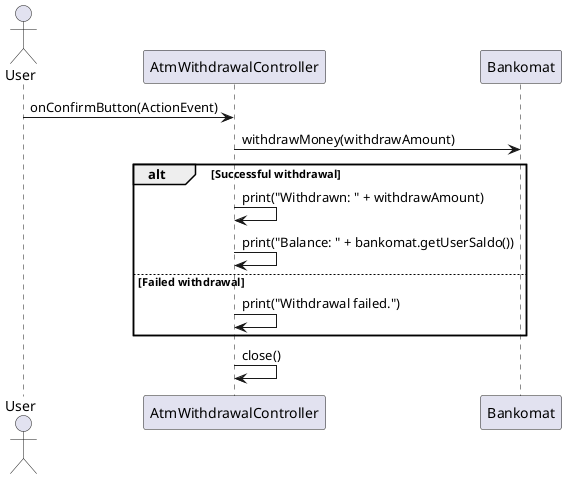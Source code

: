 @startuml
actor User
participant AtmWithdrawalController
participant Bankomat

User -> AtmWithdrawalController: onConfirmButton(ActionEvent)
AtmWithdrawalController -> Bankomat: withdrawMoney(withdrawAmount)
alt Successful withdrawal
    AtmWithdrawalController -> AtmWithdrawalController: print("Withdrawn: " + withdrawAmount)
    AtmWithdrawalController -> AtmWithdrawalController: print("Balance: " + bankomat.getUserSaldo())
else Failed withdrawal
    AtmWithdrawalController -> AtmWithdrawalController: print("Withdrawal failed.")
end
AtmWithdrawalController -> AtmWithdrawalController: close()
@enduml